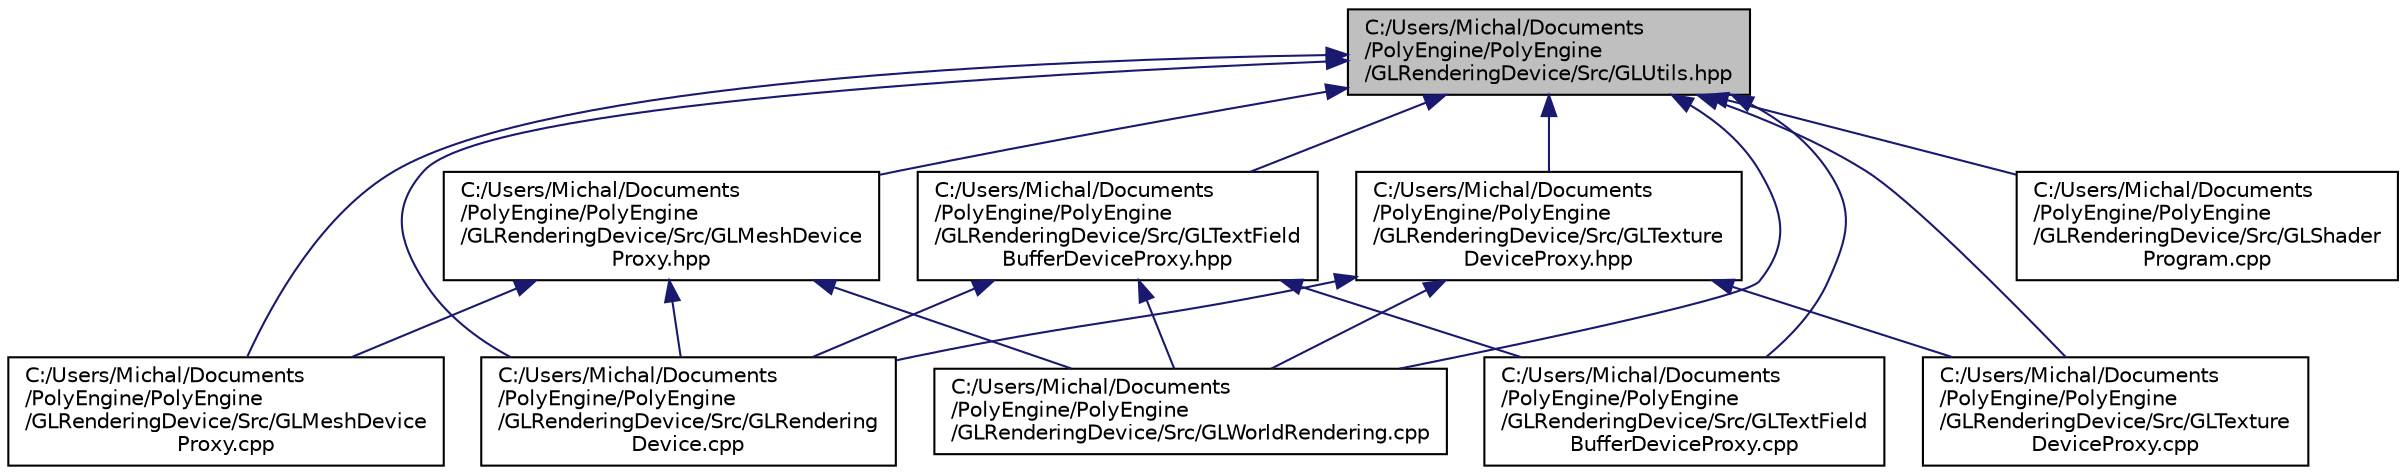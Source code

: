 digraph "C:/Users/Michal/Documents/PolyEngine/PolyEngine/GLRenderingDevice/Src/GLUtils.hpp"
{
  edge [fontname="Helvetica",fontsize="10",labelfontname="Helvetica",labelfontsize="10"];
  node [fontname="Helvetica",fontsize="10",shape=record];
  Node18 [label="C:/Users/Michal/Documents\l/PolyEngine/PolyEngine\l/GLRenderingDevice/Src/GLUtils.hpp",height=0.2,width=0.4,color="black", fillcolor="grey75", style="filled", fontcolor="black"];
  Node18 -> Node19 [dir="back",color="midnightblue",fontsize="10",style="solid",fontname="Helvetica"];
  Node19 [label="C:/Users/Michal/Documents\l/PolyEngine/PolyEngine\l/GLRenderingDevice/Src/GLMeshDevice\lProxy.hpp",height=0.2,width=0.4,color="black", fillcolor="white", style="filled",URL="$_g_l_mesh_device_proxy_8hpp.html"];
  Node19 -> Node20 [dir="back",color="midnightblue",fontsize="10",style="solid",fontname="Helvetica"];
  Node20 [label="C:/Users/Michal/Documents\l/PolyEngine/PolyEngine\l/GLRenderingDevice/Src/GLMeshDevice\lProxy.cpp",height=0.2,width=0.4,color="black", fillcolor="white", style="filled",URL="$_g_l_mesh_device_proxy_8cpp.html"];
  Node19 -> Node21 [dir="back",color="midnightblue",fontsize="10",style="solid",fontname="Helvetica"];
  Node21 [label="C:/Users/Michal/Documents\l/PolyEngine/PolyEngine\l/GLRenderingDevice/Src/GLRendering\lDevice.cpp",height=0.2,width=0.4,color="black", fillcolor="white", style="filled",URL="$_g_l_rendering_device_8cpp.html"];
  Node19 -> Node22 [dir="back",color="midnightblue",fontsize="10",style="solid",fontname="Helvetica"];
  Node22 [label="C:/Users/Michal/Documents\l/PolyEngine/PolyEngine\l/GLRenderingDevice/Src/GLWorldRendering.cpp",height=0.2,width=0.4,color="black", fillcolor="white", style="filled",URL="$_g_l_world_rendering_8cpp.html"];
  Node18 -> Node20 [dir="back",color="midnightblue",fontsize="10",style="solid",fontname="Helvetica"];
  Node18 -> Node21 [dir="back",color="midnightblue",fontsize="10",style="solid",fontname="Helvetica"];
  Node18 -> Node23 [dir="back",color="midnightblue",fontsize="10",style="solid",fontname="Helvetica"];
  Node23 [label="C:/Users/Michal/Documents\l/PolyEngine/PolyEngine\l/GLRenderingDevice/Src/GLTexture\lDeviceProxy.hpp",height=0.2,width=0.4,color="black", fillcolor="white", style="filled",URL="$_g_l_texture_device_proxy_8hpp.html"];
  Node23 -> Node21 [dir="back",color="midnightblue",fontsize="10",style="solid",fontname="Helvetica"];
  Node23 -> Node24 [dir="back",color="midnightblue",fontsize="10",style="solid",fontname="Helvetica"];
  Node24 [label="C:/Users/Michal/Documents\l/PolyEngine/PolyEngine\l/GLRenderingDevice/Src/GLTexture\lDeviceProxy.cpp",height=0.2,width=0.4,color="black", fillcolor="white", style="filled",URL="$_g_l_texture_device_proxy_8cpp.html"];
  Node23 -> Node22 [dir="back",color="midnightblue",fontsize="10",style="solid",fontname="Helvetica"];
  Node18 -> Node25 [dir="back",color="midnightblue",fontsize="10",style="solid",fontname="Helvetica"];
  Node25 [label="C:/Users/Michal/Documents\l/PolyEngine/PolyEngine\l/GLRenderingDevice/Src/GLTextField\lBufferDeviceProxy.hpp",height=0.2,width=0.4,color="black", fillcolor="white", style="filled",URL="$_g_l_text_field_buffer_device_proxy_8hpp.html"];
  Node25 -> Node21 [dir="back",color="midnightblue",fontsize="10",style="solid",fontname="Helvetica"];
  Node25 -> Node26 [dir="back",color="midnightblue",fontsize="10",style="solid",fontname="Helvetica"];
  Node26 [label="C:/Users/Michal/Documents\l/PolyEngine/PolyEngine\l/GLRenderingDevice/Src/GLTextField\lBufferDeviceProxy.cpp",height=0.2,width=0.4,color="black", fillcolor="white", style="filled",URL="$_g_l_text_field_buffer_device_proxy_8cpp.html"];
  Node25 -> Node22 [dir="back",color="midnightblue",fontsize="10",style="solid",fontname="Helvetica"];
  Node18 -> Node27 [dir="back",color="midnightblue",fontsize="10",style="solid",fontname="Helvetica"];
  Node27 [label="C:/Users/Michal/Documents\l/PolyEngine/PolyEngine\l/GLRenderingDevice/Src/GLShader\lProgram.cpp",height=0.2,width=0.4,color="black", fillcolor="white", style="filled",URL="$_g_l_shader_program_8cpp.html"];
  Node18 -> Node26 [dir="back",color="midnightblue",fontsize="10",style="solid",fontname="Helvetica"];
  Node18 -> Node24 [dir="back",color="midnightblue",fontsize="10",style="solid",fontname="Helvetica"];
  Node18 -> Node22 [dir="back",color="midnightblue",fontsize="10",style="solid",fontname="Helvetica"];
}
